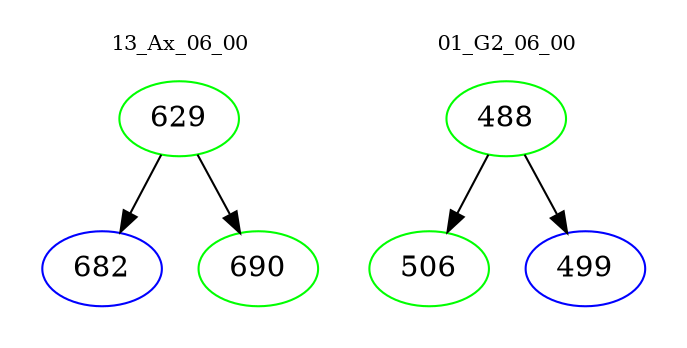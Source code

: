 digraph{
subgraph cluster_0 {
color = white
label = "13_Ax_06_00";
fontsize=10;
T0_629 [label="629", color="green"]
T0_629 -> T0_682 [color="black"]
T0_682 [label="682", color="blue"]
T0_629 -> T0_690 [color="black"]
T0_690 [label="690", color="green"]
}
subgraph cluster_1 {
color = white
label = "01_G2_06_00";
fontsize=10;
T1_488 [label="488", color="green"]
T1_488 -> T1_506 [color="black"]
T1_506 [label="506", color="green"]
T1_488 -> T1_499 [color="black"]
T1_499 [label="499", color="blue"]
}
}
